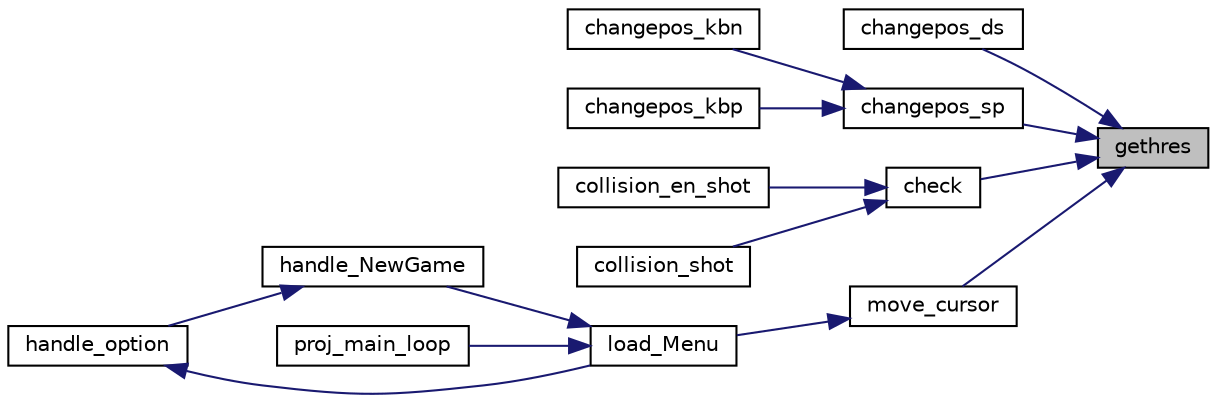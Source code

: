 digraph "gethres"
{
 // LATEX_PDF_SIZE
  edge [fontname="Helvetica",fontsize="10",labelfontname="Helvetica",labelfontsize="10"];
  node [fontname="Helvetica",fontsize="10",shape=record];
  rankdir="RL";
  Node1 [label="gethres",height=0.2,width=0.4,color="black", fillcolor="grey75", style="filled", fontcolor="black",tooltip="retorna a resolucao horizontal do ecra, relativa ao modo utilizado."];
  Node1 -> Node2 [dir="back",color="midnightblue",fontsize="10",style="solid",fontname="Helvetica"];
  Node2 [label="changepos_ds",height=0.2,width=0.4,color="black", fillcolor="white", style="filled",URL="$enemies_8h.html#a85f4800e4779e0bb28446ca9e2d0da61",tooltip="aumenta ou diminui o valor x do argumento pelo seu valor de speed."];
  Node1 -> Node3 [dir="back",color="midnightblue",fontsize="10",style="solid",fontname="Helvetica"];
  Node3 [label="changepos_sp",height=0.2,width=0.4,color="black", fillcolor="white", style="filled",URL="$spaceship_8h.html#a8f9b2fe04b00a5450c7bf3d4fe06b1b3",tooltip="muda a posicao do elemento sp passado como argumento."];
  Node3 -> Node4 [dir="back",color="midnightblue",fontsize="10",style="solid",fontname="Helvetica"];
  Node4 [label="changepos_kbn",height=0.2,width=0.4,color="black", fillcolor="white", style="filled",URL="$spaceship_8h.html#a8fbda88beaacf4394bcfb6a845f61a7b",tooltip="move o elemento en passado como argumento para a esquerda, consoante o seu speed e do valor de counte..."];
  Node3 -> Node5 [dir="back",color="midnightblue",fontsize="10",style="solid",fontname="Helvetica"];
  Node5 [label="changepos_kbp",height=0.2,width=0.4,color="black", fillcolor="white", style="filled",URL="$spaceship_8h.html#a9dea411a0bcc3daf132f209d3182b80b",tooltip="move o elemento en passado como argumento para a direita, consoante o seu speed e do valor de counter..."];
  Node1 -> Node6 [dir="back",color="midnightblue",fontsize="10",style="solid",fontname="Helvetica"];
  Node6 [label="check",height=0.2,width=0.4,color="black", fillcolor="white", style="filled",URL="$_g_ame_8h.html#a9c97b213e6f66e28d2a0ab304bbaca56",tooltip="verifica se o sprite sp contem a cor color nalgum dos seus pixeis."];
  Node6 -> Node7 [dir="back",color="midnightblue",fontsize="10",style="solid",fontname="Helvetica"];
  Node7 [label="collision_en_shot",height=0.2,width=0.4,color="black", fillcolor="white", style="filled",URL="$_g_ame_8h.html#a9a90f0b7ae6a9254ad747336557be808",tooltip="verifica se o tiro enshot do elemento en colidiu ou com o sprite de sp ou com um dos sprites de def."];
  Node6 -> Node8 [dir="back",color="midnightblue",fontsize="10",style="solid",fontname="Helvetica"];
  Node8 [label="collision_shot",height=0.2,width=0.4,color="black", fillcolor="white", style="filled",URL="$_g_ame_8h.html#a499b09a2b66fdac8edfb421af3e57dca",tooltip="verifica se o tiro spshot do elemento sp colidiu com uma das sprites do inimigo en."];
  Node1 -> Node9 [dir="back",color="midnightblue",fontsize="10",style="solid",fontname="Helvetica"];
  Node9 [label="move_cursor",height=0.2,width=0.4,color="black", fillcolor="white", style="filled",URL="$group__sprite.html#ga4cecb42ecd5ab99cfd8cbc00105e6f02",tooltip=" "];
  Node9 -> Node10 [dir="back",color="midnightblue",fontsize="10",style="solid",fontname="Helvetica"];
  Node10 [label="load_Menu",height=0.2,width=0.4,color="black", fillcolor="white", style="filled",URL="$_menu_8h.html#afea940cd55650dc9c5b8d4a0d297d0d5",tooltip="Carrega o ecrã inicial do menu numa frame rate fixa."];
  Node10 -> Node11 [dir="back",color="midnightblue",fontsize="10",style="solid",fontname="Helvetica"];
  Node11 [label="handle_NewGame",height=0.2,width=0.4,color="black", fillcolor="white", style="filled",URL="$_menu_8h.html#a63dbf12b8d56e422c548c758f7248c0c",tooltip="Trata da opção New Game do menu, carrega o jogo."];
  Node11 -> Node12 [dir="back",color="midnightblue",fontsize="10",style="solid",fontname="Helvetica"];
  Node12 [label="handle_option",height=0.2,width=0.4,color="black", fillcolor="white", style="filled",URL="$_menu_8h.html#aa283ff2c61ef57157639de3df5df28ab",tooltip="Trata da opção de menu que for passada como parâmetro."];
  Node12 -> Node10 [dir="back",color="midnightblue",fontsize="10",style="solid",fontname="Helvetica"];
  Node10 -> Node13 [dir="back",color="midnightblue",fontsize="10",style="solid",fontname="Helvetica"];
  Node13 [label="proj_main_loop",height=0.2,width=0.4,color="black", fillcolor="white", style="filled",URL="$main_8c.html#a2a16f651eccbd248e1ad3b3b924b143b",tooltip=" "];
}
